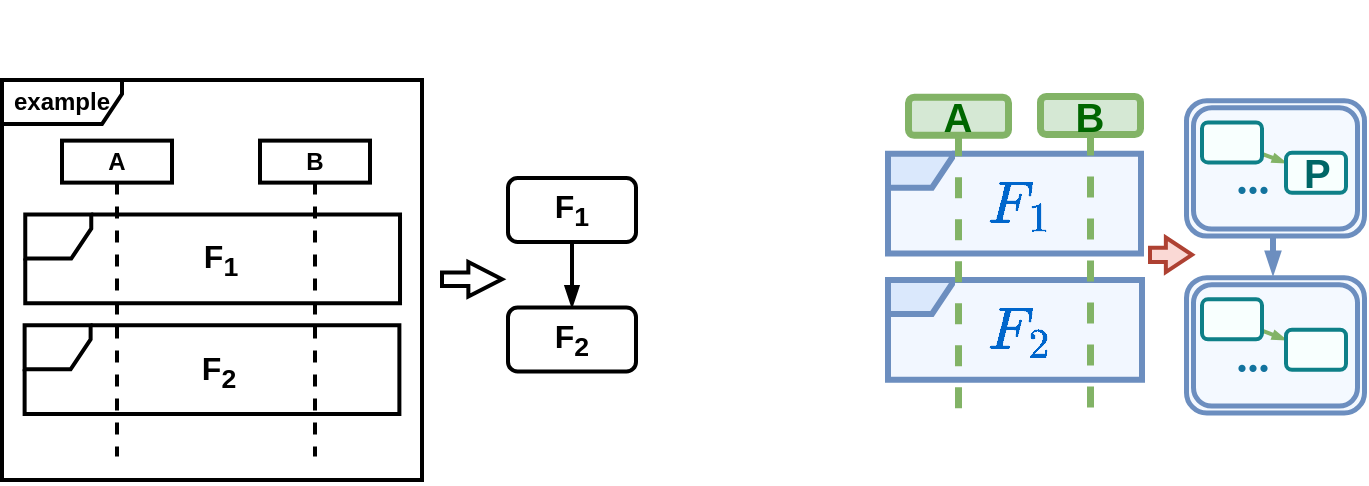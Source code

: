 <mxfile version="28.0.7">
  <diagram name="第 1 页" id="PI-PgolQ2Xf6EuyH13EB">
    <mxGraphModel dx="779" dy="529" grid="1" gridSize="10" guides="1" tooltips="1" connect="1" arrows="1" fold="1" page="1" pageScale="1" pageWidth="1169" pageHeight="1654" math="1" shadow="0">
      <root>
        <mxCell id="0" />
        <mxCell id="1" parent="0" />
        <mxCell id="vY1KS3BJuGOrlJXOX7hW-115" value="&lt;br/&gt;&lt;div&gt;&lt;br&gt;&lt;/div&gt;&lt;div&gt;&lt;br&gt;&lt;/div&gt;" style="edgeStyle=orthogonalEdgeStyle;rounded=0;orthogonalLoop=1;jettySize=auto;html=1;exitX=0.75;exitY=1;exitDx=0;exitDy=0;entryX=0.5;entryY=0;entryDx=0;entryDy=0;endArrow=blockThin;endFill=1;strokeWidth=3;strokeColor=light-dark(#6c8ebf, #EDEDED);endSize=4;" parent="1" edge="1">
          <mxGeometry relative="1" as="geometry">
            <mxPoint x="674" y="129.9" as="sourcePoint" />
            <mxPoint x="675.5" y="157.08" as="targetPoint" />
          </mxGeometry>
        </mxCell>
        <mxCell id="4_5liSmTW8YfvUXAWCBd-84" value="" style="group;fontStyle=1;strokeWidth=2;" parent="1" vertex="1" connectable="0">
          <mxGeometry x="300" y="20" width="74" height="242" as="geometry" />
        </mxCell>
        <mxCell id="4_5liSmTW8YfvUXAWCBd-44" style="rounded=0;orthogonalLoop=1;jettySize=auto;html=1;entryX=0.5;entryY=0;entryDx=0;entryDy=0;endArrow=blockThin;endFill=1;fontStyle=1;strokeWidth=2;" parent="4_5liSmTW8YfvUXAWCBd-84" source="4_5liSmTW8YfvUXAWCBd-38" target="4_5liSmTW8YfvUXAWCBd-39" edge="1">
          <mxGeometry relative="1" as="geometry" />
        </mxCell>
        <mxCell id="4_5liSmTW8YfvUXAWCBd-38" value="&lt;span style=&quot;font-size: 16px;&quot;&gt;F&lt;sub&gt;1&lt;/sub&gt;&lt;/span&gt;" style="rounded=1;whiteSpace=wrap;html=1;fontStyle=1;strokeWidth=2;align=center;" parent="4_5liSmTW8YfvUXAWCBd-84" vertex="1">
          <mxGeometry x="-7" y="89.003" width="64" height="32" as="geometry" />
        </mxCell>
        <mxCell id="4_5liSmTW8YfvUXAWCBd-39" value="&lt;font style=&quot;font-size: 16px;&quot;&gt;F&lt;sub&gt;2&lt;/sub&gt;&lt;/font&gt;" style="rounded=1;whiteSpace=wrap;html=1;fontStyle=1;strokeWidth=2;" parent="4_5liSmTW8YfvUXAWCBd-84" vertex="1">
          <mxGeometry x="-7" y="153.74" width="64" height="32" as="geometry" />
        </mxCell>
        <mxCell id="4_5liSmTW8YfvUXAWCBd-48" value="A" style="shape=umlLifeline;perimeter=lifelinePerimeter;whiteSpace=wrap;html=1;container=0;dropTarget=0;collapsible=0;recursiveResize=0;outlineConnect=0;portConstraint=eastwest;newEdgeStyle={&quot;curved&quot;:0,&quot;rounded&quot;:0};size=21;fontStyle=1;strokeWidth=2;" parent="1" vertex="1">
          <mxGeometry x="70" y="90.31" width="55" height="158" as="geometry" />
        </mxCell>
        <mxCell id="4_5liSmTW8YfvUXAWCBd-49" value="" style="shape=umlFrame;whiteSpace=wrap;html=1;pointerEvents=0;width=33;height=22;fontStyle=1;strokeWidth=2;container=0;" parent="1" vertex="1">
          <mxGeometry x="51.63" y="127.274" width="187.38" height="44.313" as="geometry" />
        </mxCell>
        <mxCell id="4_5liSmTW8YfvUXAWCBd-50" value="example" style="shape=umlFrame;whiteSpace=wrap;html=1;pointerEvents=0;width=60;height=22;fontStyle=1;strokeWidth=2;container=0;" parent="1" vertex="1">
          <mxGeometry x="40" y="60" width="210" height="200" as="geometry" />
        </mxCell>
        <mxCell id="4_5liSmTW8YfvUXAWCBd-51" value="&lt;span style=&quot;font-size: 16px;&quot;&gt;F&lt;sub&gt;1&lt;/sub&gt;&lt;/span&gt;" style="text;html=1;align=center;verticalAlign=middle;resizable=0;points=[];autosize=1;strokeColor=none;fillColor=none;fontStyle=1;strokeWidth=2;container=0;" parent="1" vertex="1">
          <mxGeometry x="131" y="132.854" width="35" height="34" as="geometry" />
        </mxCell>
        <mxCell id="4_5liSmTW8YfvUXAWCBd-54" value="B" style="shape=umlLifeline;perimeter=lifelinePerimeter;whiteSpace=wrap;html=1;container=0;dropTarget=0;collapsible=0;recursiveResize=0;outlineConnect=0;portConstraint=eastwest;newEdgeStyle={&quot;curved&quot;:0,&quot;rounded&quot;:0};size=21;fontStyle=1;strokeWidth=2;" parent="1" vertex="1">
          <mxGeometry x="169" y="90.31" width="55" height="158" as="geometry" />
        </mxCell>
        <mxCell id="4_5liSmTW8YfvUXAWCBd-57" value="" style="shape=umlFrame;whiteSpace=wrap;html=1;pointerEvents=0;width=33;height=22;fontStyle=1;strokeWidth=2;container=0;" parent="1" vertex="1">
          <mxGeometry x="51.31" y="182.646" width="187.38" height="44.313" as="geometry" />
        </mxCell>
        <mxCell id="4_5liSmTW8YfvUXAWCBd-58" value="&lt;span style=&quot;font-size: 16px;&quot;&gt;F&lt;sub&gt;2&lt;/sub&gt;&lt;/span&gt;" style="text;html=1;align=center;verticalAlign=middle;resizable=0;points=[];autosize=1;strokeColor=none;fillColor=none;fontStyle=1;strokeWidth=2;container=0;" parent="1" vertex="1">
          <mxGeometry x="130.68" y="189.236" width="35" height="34" as="geometry" />
        </mxCell>
        <mxCell id="4_5liSmTW8YfvUXAWCBd-101" value="" style="html=1;shadow=0;dashed=0;align=center;verticalAlign=middle;shape=mxgraph.arrows2.arrow;dy=0.61;dx=16.82;notch=0;strokeWidth=2;" parent="1" vertex="1">
          <mxGeometry x="260" y="151" width="30" height="17.25" as="geometry" />
        </mxCell>
        <mxCell id="XYlBqfbwVm8jxROoVD9_-80" value="" style="html=1;shadow=0;dashed=0;align=center;verticalAlign=middle;shape=mxgraph.arrows2.arrow;dy=0.59;dx=13.07;notch=0;strokeWidth=2;fillColor=#fad9d5;strokeColor=#ae4132;" parent="1" vertex="1">
          <mxGeometry x="614" y="138.78" width="21" height="17.25" as="geometry" />
        </mxCell>
        <mxCell id="vY1KS3BJuGOrlJXOX7hW-95" value="" style="shape=ext;double=1;rounded=1;whiteSpace=wrap;html=1;fillColor=#F4F9FF;strokeColor=#6c8ebf;strokeWidth=2.5;" parent="1" vertex="1">
          <mxGeometry x="632" y="70.12" width="89" height="67.66" as="geometry" />
        </mxCell>
        <mxCell id="vY1KS3BJuGOrlJXOX7hW-106" style="rounded=0;orthogonalLoop=1;jettySize=auto;html=1;entryX=0;entryY=0.25;entryDx=0;entryDy=0;endArrow=blockThin;endFill=1;strokeWidth=2;endSize=2;strokeColor=light-dark(#82b366, #319eff);" parent="1" source="vY1KS3BJuGOrlJXOX7hW-97" target="vY1KS3BJuGOrlJXOX7hW-98" edge="1">
          <mxGeometry relative="1" as="geometry">
            <mxPoint x="665" y="118.97" as="targetPoint" />
          </mxGeometry>
        </mxCell>
        <mxCell id="vY1KS3BJuGOrlJXOX7hW-104" value="&lt;b&gt;&lt;font style=&quot;font-size: 22px;&quot; face=&quot;Comic Sans MS&quot;&gt;...&lt;/font&gt;&lt;/b&gt;" style="text;html=1;align=center;verticalAlign=middle;resizable=0;points=[];autosize=1;strokeColor=none;fillColor=none;fontColor=light-dark(#12739e, #ededed);" parent="1" vertex="1">
          <mxGeometry x="641.499" y="91.122" width="47" height="38" as="geometry" />
        </mxCell>
        <mxCell id="vY1KS3BJuGOrlJXOX7hW-97" value="" style="rounded=1;whiteSpace=wrap;html=1;verticalAlign=bottom;fontStyle=1;strokeWidth=2;fillColor=light-dark(#f8fffe, #103c3f);strokeColor=#0e8088;" parent="1" vertex="1">
          <mxGeometry x="640" y="81.2" width="30" height="20" as="geometry" />
        </mxCell>
        <mxCell id="vY1KS3BJuGOrlJXOX7hW-98" value="" style="rounded=1;whiteSpace=wrap;html=1;verticalAlign=bottom;fontStyle=1;strokeWidth=2;fillColor=light-dark(#f8fffe, #103c3f);strokeColor=#0e8088;" parent="1" vertex="1">
          <mxGeometry x="682" y="96.43" width="30" height="20" as="geometry" />
        </mxCell>
        <mxCell id="vY1KS3BJuGOrlJXOX7hW-253" value="" style="group" parent="1" vertex="1" connectable="0">
          <mxGeometry x="460" y="68" width="175" height="175" as="geometry" />
        </mxCell>
        <mxCell id="XCXWOKuAwTTAOEXNJUA1-14" value="" style="shape=umlFrame;whiteSpace=wrap;html=1;pointerEvents=0;width=32;height=17;fillColor=#dae8fc;strokeColor=#6c8ebf;fillStyle=auto;shadow=0;strokeWidth=3;swimlaneFillColor=light-dark(#F2F7FF,#002813);" parent="vY1KS3BJuGOrlJXOX7hW-253" vertex="1">
          <mxGeometry x="23" y="92" width="127" height="49.88" as="geometry" />
        </mxCell>
        <mxCell id="XYlBqfbwVm8jxROoVD9_-2" value="" style="shape=umlFrame;whiteSpace=wrap;html=1;pointerEvents=0;width=32;height=17;fillColor=#dae8fc;strokeColor=#6c8ebf;fillStyle=auto;shadow=0;strokeWidth=3;swimlaneFillColor=light-dark(#F2F7FF,#002813);" parent="vY1KS3BJuGOrlJXOX7hW-253" vertex="1">
          <mxGeometry x="23" y="28.88" width="126.5" height="49.88" as="geometry" />
        </mxCell>
        <mxCell id="XYlBqfbwVm8jxROoVD9_-3" value="&lt;font face=&quot;Helvetica&quot; style=&quot;color: rgb(0, 102, 0); font-size: 20px;&quot;&gt;&lt;b style=&quot;&quot;&gt;A&lt;/b&gt;&lt;/font&gt;" style="shape=umlLifeline;perimeter=lifelinePerimeter;whiteSpace=wrap;html=1;container=1;dropTarget=0;collapsible=0;recursiveResize=0;outlineConnect=0;portConstraint=eastwest;newEdgeStyle={&quot;curved&quot;:0,&quot;rounded&quot;:0};size=19;fillColor=#d5e8d4;strokeColor=#82b366;strokeWidth=3.5;rounded=1;shadow=0;" parent="vY1KS3BJuGOrlJXOX7hW-253" vertex="1">
          <mxGeometry x="33" y="0.419" width="50" height="161" as="geometry" />
        </mxCell>
        <mxCell id="XYlBqfbwVm8jxROoVD9_-5" value="&lt;font face=&quot;Helvetica&quot; style=&quot;color: rgb(0, 102, 0); font-size: 20px;&quot;&gt;&lt;b style=&quot;&quot;&gt;B&lt;/b&gt;&lt;/font&gt;" style="shape=umlLifeline;perimeter=lifelinePerimeter;whiteSpace=wrap;html=1;container=1;dropTarget=0;collapsible=0;recursiveResize=0;outlineConnect=0;portConstraint=eastwest;newEdgeStyle={&quot;curved&quot;:0,&quot;rounded&quot;:0};size=19;fillColor=#d5e8d4;strokeColor=#82b366;strokeWidth=3.5;rounded=1;shadow=0;" parent="vY1KS3BJuGOrlJXOX7hW-253" vertex="1">
          <mxGeometry x="99" width="50" height="158" as="geometry" />
        </mxCell>
        <mxCell id="XYlBqfbwVm8jxROoVD9_-46" value="&lt;font style=&quot;color: rgb(0, 102, 204); font-size: 25px;&quot;&gt;\(F_1\)&lt;/font&gt;" style="text;html=1;align=center;verticalAlign=middle;resizable=0;points=[];autosize=1;strokeColor=none;fillColor=none;fontStyle=1;strokeWidth=2;container=0;" parent="vY1KS3BJuGOrlJXOX7hW-253" vertex="1">
          <mxGeometry x="39" y="33.817" width="100" height="40" as="geometry" />
        </mxCell>
        <mxCell id="blguGYAkfQGCBcFSqJoy-1" value="&lt;font style=&quot;color: rgb(0, 102, 204); font-size: 25px;&quot;&gt;\(F_2\)&lt;/font&gt;" style="text;html=1;align=center;verticalAlign=middle;resizable=0;points=[];autosize=1;strokeColor=none;fillColor=none;fontStyle=1;strokeWidth=2;container=0;" vertex="1" parent="vY1KS3BJuGOrlJXOX7hW-253">
          <mxGeometry x="39" y="96.94" width="100" height="40" as="geometry" />
        </mxCell>
        <mxCell id="XCXWOKuAwTTAOEXNJUA1-23" value="" style="shape=ext;double=1;rounded=1;whiteSpace=wrap;html=1;fillColor=#F4F9FF;strokeColor=#6c8ebf;strokeWidth=2.5;" parent="1" vertex="1">
          <mxGeometry x="632" y="158.58" width="89" height="67.66" as="geometry" />
        </mxCell>
        <mxCell id="XCXWOKuAwTTAOEXNJUA1-24" style="rounded=0;orthogonalLoop=1;jettySize=auto;html=1;entryX=0;entryY=0.25;entryDx=0;entryDy=0;endArrow=blockThin;endFill=1;strokeWidth=2;endSize=2;strokeColor=light-dark(#82b366, #319eff);" parent="1" source="XCXWOKuAwTTAOEXNJUA1-26" target="XCXWOKuAwTTAOEXNJUA1-27" edge="1">
          <mxGeometry relative="1" as="geometry">
            <mxPoint x="665" y="207.43" as="targetPoint" />
          </mxGeometry>
        </mxCell>
        <mxCell id="XCXWOKuAwTTAOEXNJUA1-25" value="&lt;b&gt;&lt;font style=&quot;font-size: 22px;&quot; face=&quot;Comic Sans MS&quot;&gt;...&lt;/font&gt;&lt;/b&gt;" style="text;html=1;align=center;verticalAlign=middle;resizable=0;points=[];autosize=1;strokeColor=none;fillColor=none;fontColor=light-dark(#12739e, #ededed);" parent="1" vertex="1">
          <mxGeometry x="641.499" y="179.582" width="47" height="38" as="geometry" />
        </mxCell>
        <mxCell id="XCXWOKuAwTTAOEXNJUA1-26" value="" style="rounded=1;whiteSpace=wrap;html=1;verticalAlign=bottom;fontStyle=1;strokeWidth=2;fillColor=light-dark(#f8fffe, #103c3f);strokeColor=#0e8088;" parent="1" vertex="1">
          <mxGeometry x="640" y="169.66" width="30" height="20" as="geometry" />
        </mxCell>
        <mxCell id="XCXWOKuAwTTAOEXNJUA1-27" value="" style="rounded=1;whiteSpace=wrap;html=1;verticalAlign=bottom;fontStyle=1;strokeWidth=2;fillColor=light-dark(#f8fffe, #103c3f);strokeColor=#0e8088;" parent="1" vertex="1">
          <mxGeometry x="682" y="184.89" width="30" height="20" as="geometry" />
        </mxCell>
        <mxCell id="blguGYAkfQGCBcFSqJoy-2" value="&lt;span style=&quot;color: rgb(0, 102, 102); font-family: Helvetica; font-size: 20px; font-style: normal; font-variant-ligatures: normal; font-variant-caps: normal; font-weight: 700; letter-spacing: normal; orphans: 2; text-align: center; text-indent: 0px; text-transform: none; widows: 2; word-spacing: 0px; -webkit-text-stroke-width: 0px; white-space: normal; text-decoration-thickness: initial; text-decoration-style: initial; text-decoration-color: initial; float: none; display: inline !important;&quot;&gt;P&lt;/span&gt;" style="text;whiteSpace=wrap;html=1;" vertex="1" parent="1">
          <mxGeometry x="688.5" y="88.47" width="20" height="38.8" as="geometry" />
        </mxCell>
      </root>
    </mxGraphModel>
  </diagram>
</mxfile>
